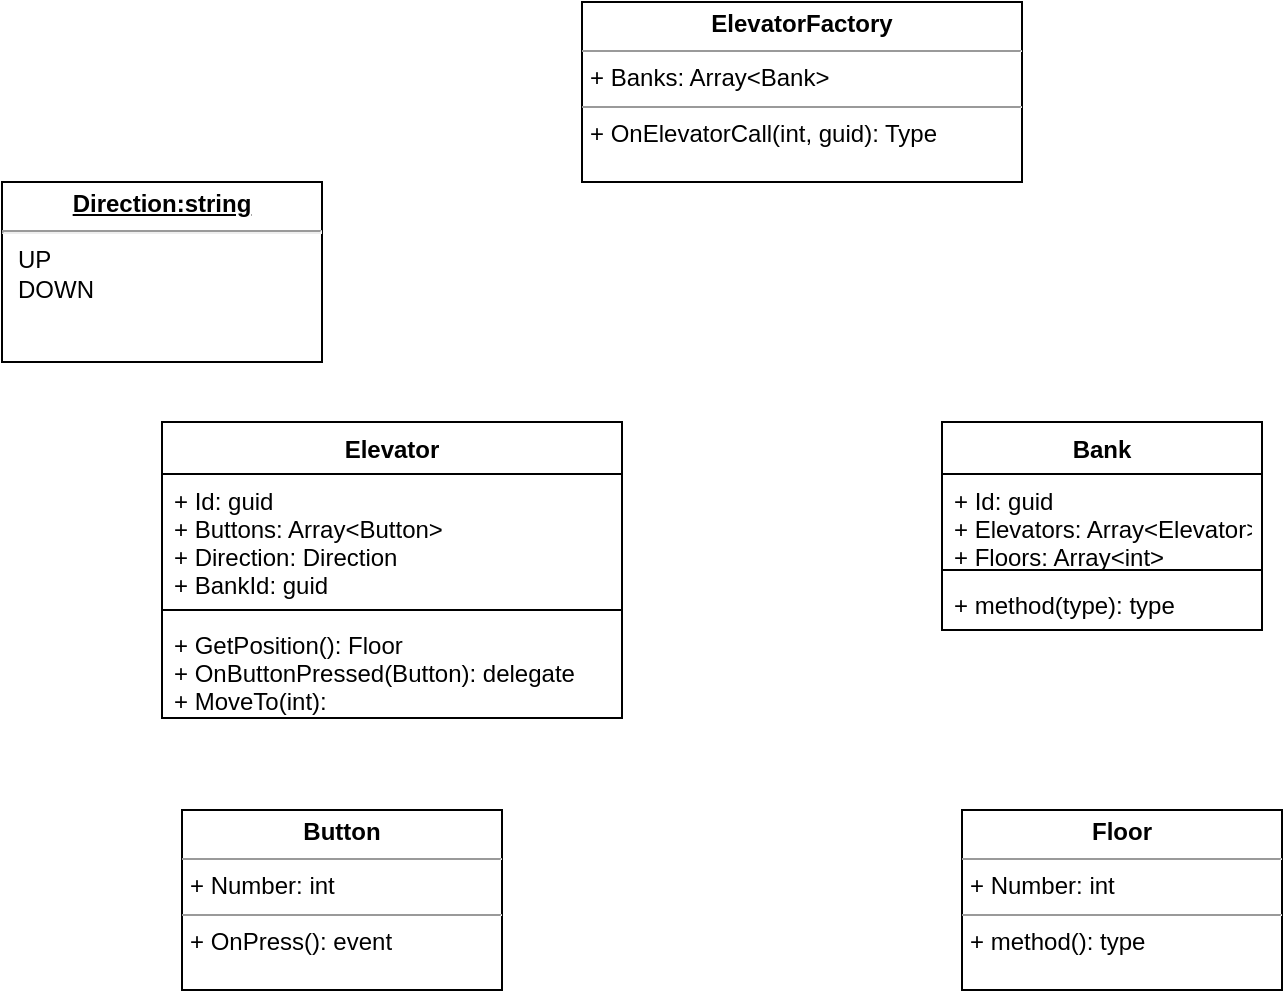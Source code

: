 <mxfile version="10.8.0" type="github"><diagram id="4TyuV8Zzelb1rL80_0eD" name="Page-1"><mxGraphModel dx="1394" dy="764" grid="1" gridSize="10" guides="1" tooltips="1" connect="1" arrows="1" fold="1" page="1" pageScale="1" pageWidth="827" pageHeight="1169" math="0" shadow="0"><root><mxCell id="0"/><mxCell id="1" parent="0"/><mxCell id="tHHfFsLKXl6As8o3_lKg-1" value="Elevator" style="swimlane;fontStyle=1;align=center;verticalAlign=top;childLayout=stackLayout;horizontal=1;startSize=26;horizontalStack=0;resizeParent=1;resizeParentMax=0;resizeLast=0;collapsible=1;marginBottom=0;" vertex="1" parent="1"><mxGeometry x="110" y="300" width="230" height="148" as="geometry"/></mxCell><mxCell id="tHHfFsLKXl6As8o3_lKg-2" value="+ Id: guid&#10;+ Buttons: Array&lt;Button&gt;&#10;+ Direction: Direction&#10;+ BankId: guid" style="text;strokeColor=none;fillColor=none;align=left;verticalAlign=top;spacingLeft=4;spacingRight=4;overflow=hidden;rotatable=0;points=[[0,0.5],[1,0.5]];portConstraint=eastwest;" vertex="1" parent="tHHfFsLKXl6As8o3_lKg-1"><mxGeometry y="26" width="230" height="64" as="geometry"/></mxCell><mxCell id="tHHfFsLKXl6As8o3_lKg-3" value="" style="line;strokeWidth=1;fillColor=none;align=left;verticalAlign=middle;spacingTop=-1;spacingLeft=3;spacingRight=3;rotatable=0;labelPosition=right;points=[];portConstraint=eastwest;" vertex="1" parent="tHHfFsLKXl6As8o3_lKg-1"><mxGeometry y="90" width="230" height="8" as="geometry"/></mxCell><mxCell id="tHHfFsLKXl6As8o3_lKg-4" value="+ GetPosition(): Floor&#10;+ OnButtonPressed(Button): delegate&#10;+ MoveTo(int): &#10;&#10;" style="text;strokeColor=none;fillColor=none;align=left;verticalAlign=top;spacingLeft=4;spacingRight=4;overflow=hidden;rotatable=0;points=[[0,0.5],[1,0.5]];portConstraint=eastwest;" vertex="1" parent="tHHfFsLKXl6As8o3_lKg-1"><mxGeometry y="98" width="230" height="50" as="geometry"/></mxCell><mxCell id="tHHfFsLKXl6As8o3_lKg-5" value="Bank" style="swimlane;fontStyle=1;align=center;verticalAlign=top;childLayout=stackLayout;horizontal=1;startSize=26;horizontalStack=0;resizeParent=1;resizeParentMax=0;resizeLast=0;collapsible=1;marginBottom=0;" vertex="1" parent="1"><mxGeometry x="500" y="300" width="160" height="104" as="geometry"/></mxCell><mxCell id="tHHfFsLKXl6As8o3_lKg-6" value="+ Id: guid&#10;+ Elevators: Array&lt;Elevator&gt;&#10;+ Floors: Array&lt;int&gt;&#10;" style="text;strokeColor=none;fillColor=none;align=left;verticalAlign=top;spacingLeft=4;spacingRight=4;overflow=hidden;rotatable=0;points=[[0,0.5],[1,0.5]];portConstraint=eastwest;" vertex="1" parent="tHHfFsLKXl6As8o3_lKg-5"><mxGeometry y="26" width="160" height="44" as="geometry"/></mxCell><mxCell id="tHHfFsLKXl6As8o3_lKg-7" value="" style="line;strokeWidth=1;fillColor=none;align=left;verticalAlign=middle;spacingTop=-1;spacingLeft=3;spacingRight=3;rotatable=0;labelPosition=right;points=[];portConstraint=eastwest;" vertex="1" parent="tHHfFsLKXl6As8o3_lKg-5"><mxGeometry y="70" width="160" height="8" as="geometry"/></mxCell><mxCell id="tHHfFsLKXl6As8o3_lKg-8" value="+ method(type): type" style="text;strokeColor=none;fillColor=none;align=left;verticalAlign=top;spacingLeft=4;spacingRight=4;overflow=hidden;rotatable=0;points=[[0,0.5],[1,0.5]];portConstraint=eastwest;" vertex="1" parent="tHHfFsLKXl6As8o3_lKg-5"><mxGeometry y="78" width="160" height="26" as="geometry"/></mxCell><mxCell id="tHHfFsLKXl6As8o3_lKg-9" value="&lt;p style=&quot;margin: 0px ; margin-top: 4px ; text-align: center&quot;&gt;&lt;b&gt;ElevatorFactory&lt;/b&gt;&lt;/p&gt;&lt;hr size=&quot;1&quot;&gt;&lt;p style=&quot;margin: 0px ; margin-left: 4px&quot;&gt;+ Banks: Array&amp;lt;Bank&amp;gt;&lt;/p&gt;&lt;hr size=&quot;1&quot;&gt;&lt;p style=&quot;margin: 0px ; margin-left: 4px&quot;&gt;+ OnElevatorCall(int, guid): Type&lt;/p&gt;" style="verticalAlign=top;align=left;overflow=fill;fontSize=12;fontFamily=Helvetica;html=1;" vertex="1" parent="1"><mxGeometry x="320" y="90" width="220" height="90" as="geometry"/></mxCell><mxCell id="tHHfFsLKXl6As8o3_lKg-10" value="&lt;p style=&quot;margin: 0px ; margin-top: 4px ; text-align: center&quot;&gt;&lt;b&gt;Button&lt;/b&gt;&lt;/p&gt;&lt;hr size=&quot;1&quot;&gt;&lt;p style=&quot;margin: 0px ; margin-left: 4px&quot;&gt;+ Number: int&lt;/p&gt;&lt;hr size=&quot;1&quot;&gt;&lt;p style=&quot;margin: 0px ; margin-left: 4px&quot;&gt;+ OnPress(): event&lt;/p&gt;" style="verticalAlign=top;align=left;overflow=fill;fontSize=12;fontFamily=Helvetica;html=1;" vertex="1" parent="1"><mxGeometry x="120" y="494" width="160" height="90" as="geometry"/></mxCell><mxCell id="tHHfFsLKXl6As8o3_lKg-12" value="&lt;p style=&quot;margin: 0px ; margin-top: 4px ; text-align: center ; text-decoration: underline&quot;&gt;&lt;b&gt;Direction:string&lt;/b&gt;&lt;/p&gt;&lt;hr&gt;&lt;p style=&quot;margin: 0px ; margin-left: 8px&quot;&gt;UP&lt;/p&gt;&lt;p style=&quot;margin: 0px ; margin-left: 8px&quot;&gt;DOWN&lt;/p&gt;" style="verticalAlign=top;align=left;overflow=fill;fontSize=12;fontFamily=Helvetica;html=1;" vertex="1" parent="1"><mxGeometry x="30" y="180" width="160" height="90" as="geometry"/></mxCell><mxCell id="tHHfFsLKXl6As8o3_lKg-13" value="&lt;p style=&quot;margin: 0px ; margin-top: 4px ; text-align: center&quot;&gt;&lt;b&gt;Floor&lt;/b&gt;&lt;/p&gt;&lt;hr size=&quot;1&quot;&gt;&lt;p style=&quot;margin: 0px ; margin-left: 4px&quot;&gt;+ Number: int&lt;/p&gt;&lt;hr size=&quot;1&quot;&gt;&lt;p style=&quot;margin: 0px ; margin-left: 4px&quot;&gt;+ method(): type&lt;/p&gt;" style="verticalAlign=top;align=left;overflow=fill;fontSize=12;fontFamily=Helvetica;html=1;" vertex="1" parent="1"><mxGeometry x="510" y="494" width="160" height="90" as="geometry"/></mxCell></root></mxGraphModel></diagram></mxfile>
